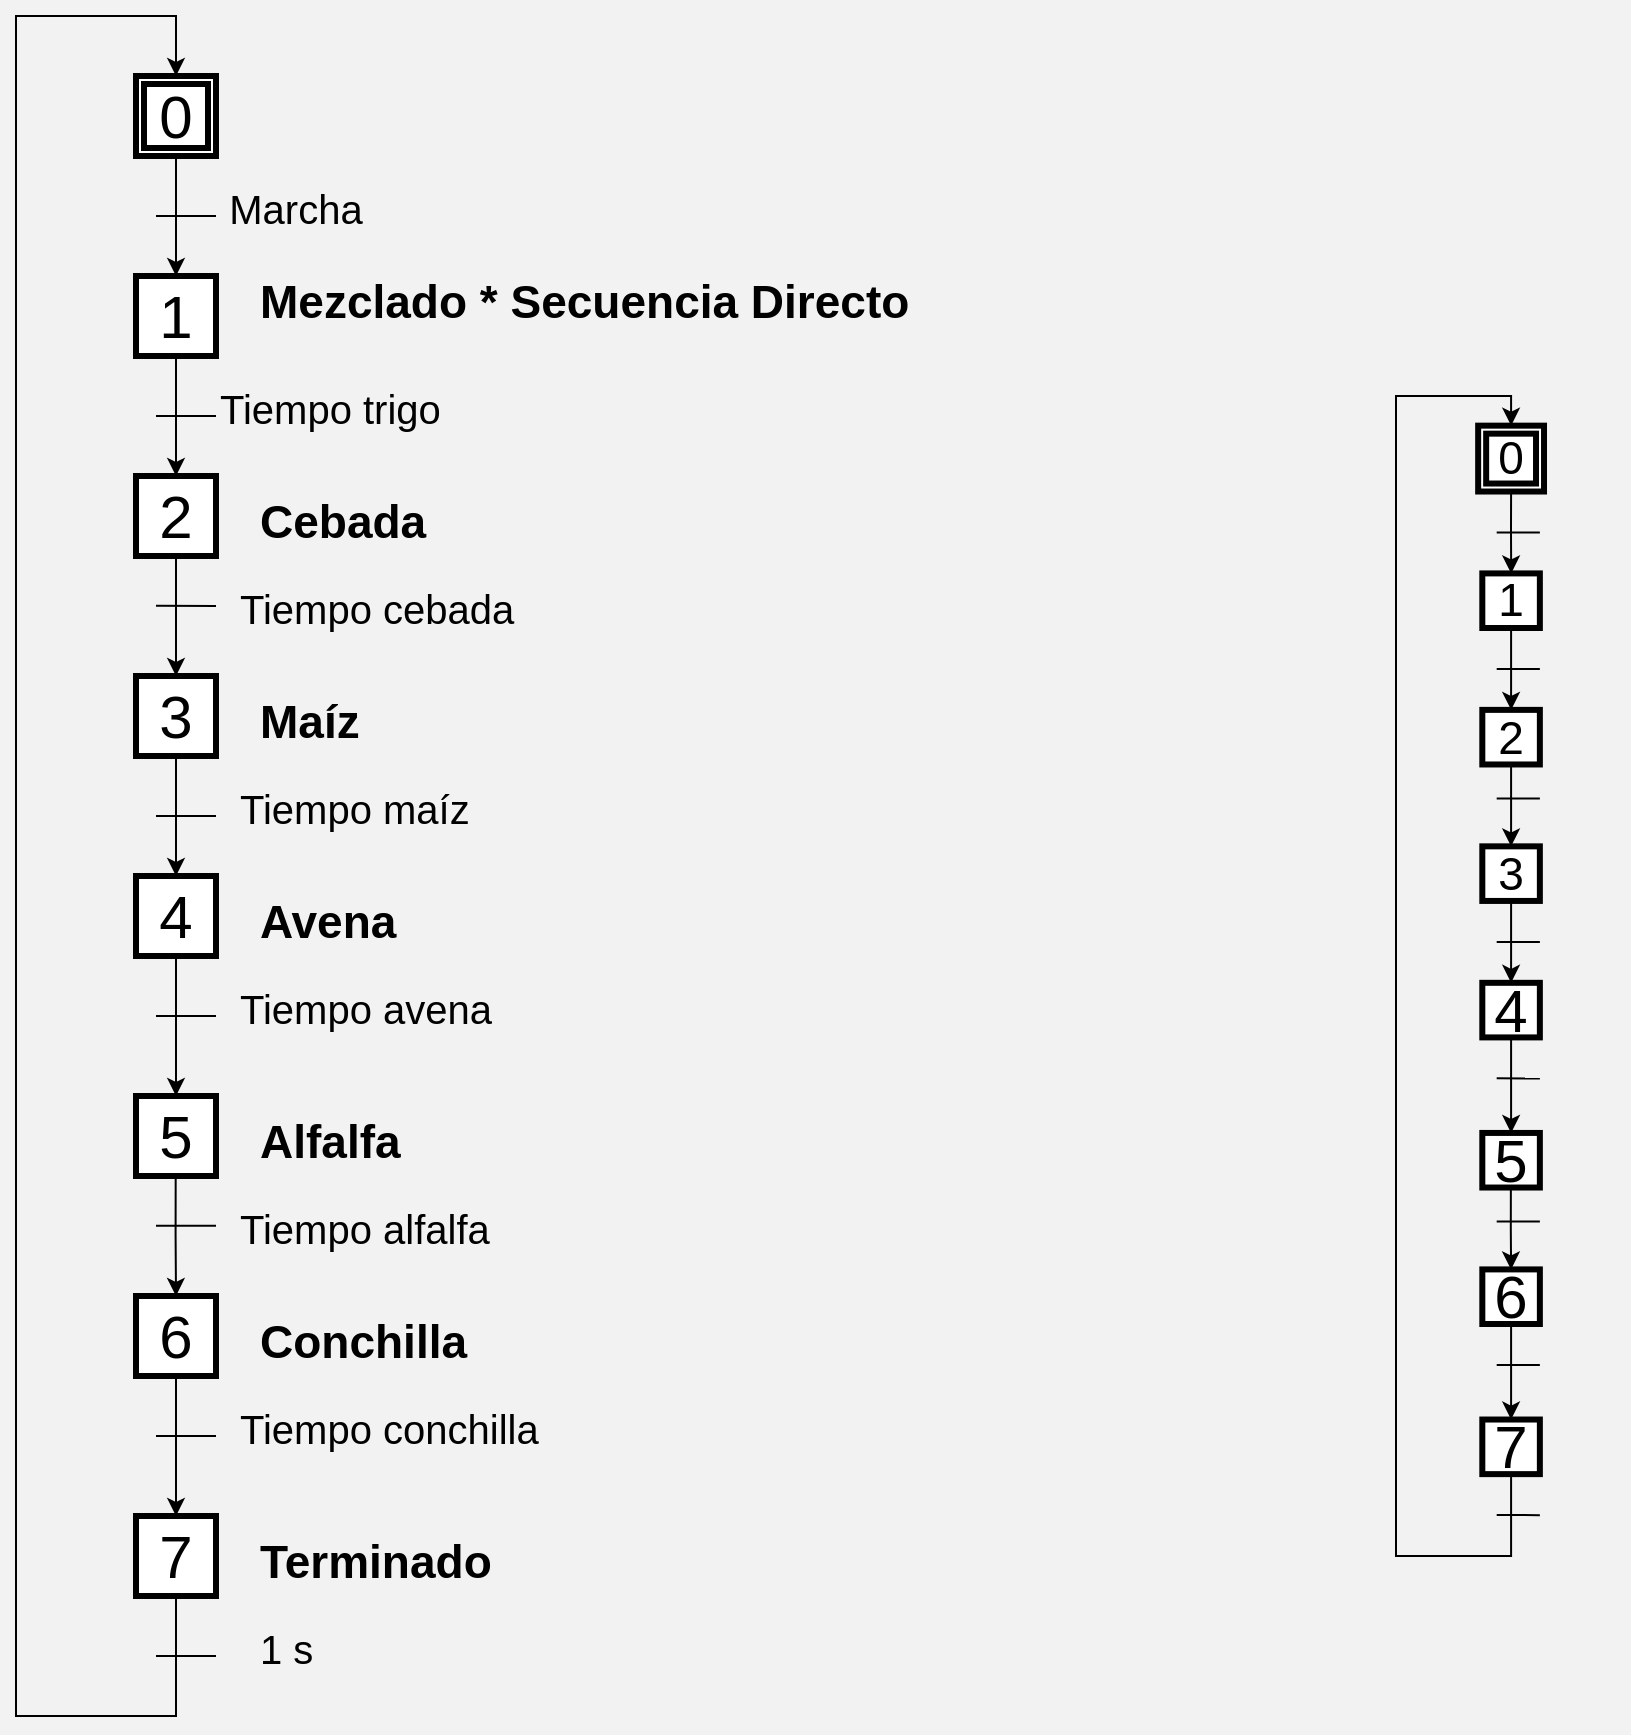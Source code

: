 <mxfile version="16.5.6" type="device"><diagram id="DnsrnJ-YHqmogV4Iuyz9" name="Page-1"><mxGraphModel dx="1387" dy="742" grid="1" gridSize="10" guides="1" tooltips="1" connect="1" arrows="1" fold="1" page="1" pageScale="1" pageWidth="1100" pageHeight="800" background="#f2f2f2" math="0" shadow="0"><root><mxCell id="0"/><mxCell id="1" parent="0"/><mxCell id="TPnKIEyEPpKQKqKIjNSY-10" style="edgeStyle=orthogonalEdgeStyle;rounded=0;orthogonalLoop=1;jettySize=auto;html=1;exitX=0.5;exitY=1;exitDx=0;exitDy=0;fontSize=54;" parent="1" source="T16NykpaYFrV56vY_k4U-1" target="TPnKIEyEPpKQKqKIjNSY-6" edge="1"><mxGeometry relative="1" as="geometry"/></mxCell><mxCell id="T16NykpaYFrV56vY_k4U-1" value="&lt;font style=&quot;font-size: 30px;&quot;&gt;0&lt;/font&gt;" style="shape=ext;double=1;whiteSpace=wrap;html=1;aspect=fixed;strokeWidth=3;fontSize=30;rounded=0;" parent="1" vertex="1"><mxGeometry x="570" y="40" width="40" height="40" as="geometry"/></mxCell><mxCell id="UIDGDE-xsw0SbV8x96C4-2" value="" style="edgeStyle=orthogonalEdgeStyle;rounded=0;orthogonalLoop=1;jettySize=auto;html=1;fontSize=30;" parent="1" source="TPnKIEyEPpKQKqKIjNSY-6" target="UIDGDE-xsw0SbV8x96C4-1" edge="1"><mxGeometry relative="1" as="geometry"/></mxCell><mxCell id="TPnKIEyEPpKQKqKIjNSY-6" value="&lt;font style=&quot;font-size: 30px&quot;&gt;1&lt;/font&gt;" style="whiteSpace=wrap;html=1;strokeColor=default;fillColor=rgba(255, 255, 255, 1);strokeWidth=3;fontSize=30;rounded=0;" parent="1" vertex="1"><mxGeometry x="570" y="140" width="40" height="40" as="geometry"/></mxCell><mxCell id="UIDGDE-xsw0SbV8x96C4-5" value="" style="edgeStyle=orthogonalEdgeStyle;rounded=0;orthogonalLoop=1;jettySize=auto;html=1;fontSize=30;" parent="1" source="UIDGDE-xsw0SbV8x96C4-1" target="UIDGDE-xsw0SbV8x96C4-4" edge="1"><mxGeometry relative="1" as="geometry"/></mxCell><mxCell id="UIDGDE-xsw0SbV8x96C4-1" value="&lt;font style=&quot;font-size: 30px&quot;&gt;2&lt;/font&gt;" style="whiteSpace=wrap;html=1;strokeColor=default;fillColor=rgba(255, 255, 255, 1);strokeWidth=3;fontSize=30;rounded=0;" parent="1" vertex="1"><mxGeometry x="570" y="240" width="40" height="40" as="geometry"/></mxCell><mxCell id="UIDGDE-xsw0SbV8x96C4-7" value="" style="edgeStyle=orthogonalEdgeStyle;rounded=0;orthogonalLoop=1;jettySize=auto;html=1;fontSize=30;" parent="1" source="UIDGDE-xsw0SbV8x96C4-4" target="UIDGDE-xsw0SbV8x96C4-6" edge="1"><mxGeometry relative="1" as="geometry"/></mxCell><mxCell id="UIDGDE-xsw0SbV8x96C4-4" value="&lt;font style=&quot;font-size: 30px&quot;&gt;3&lt;/font&gt;" style="whiteSpace=wrap;html=1;strokeColor=default;fillColor=rgba(255, 255, 255, 1);strokeWidth=3;fontSize=30;rounded=0;" parent="1" vertex="1"><mxGeometry x="570" y="340" width="40" height="40" as="geometry"/></mxCell><mxCell id="UIDGDE-xsw0SbV8x96C4-20" value="" style="edgeStyle=orthogonalEdgeStyle;rounded=0;orthogonalLoop=1;jettySize=auto;html=1;fontSize=30;fontColor=#000000;" parent="1" source="UIDGDE-xsw0SbV8x96C4-6" target="UIDGDE-xsw0SbV8x96C4-19" edge="1"><mxGeometry relative="1" as="geometry"/></mxCell><mxCell id="UIDGDE-xsw0SbV8x96C4-6" value="&lt;font style=&quot;font-size: 30px&quot;&gt;4&lt;/font&gt;" style="whiteSpace=wrap;html=1;strokeColor=default;fillColor=rgba(255, 255, 255, 1);strokeWidth=3;fontSize=30;direction=south;rounded=0;" parent="1" vertex="1"><mxGeometry x="570" y="440" width="40" height="40" as="geometry"/></mxCell><mxCell id="UIDGDE-xsw0SbV8x96C4-8" value="&lt;font style=&quot;font-size: 20px&quot;&gt;Tiempo trigo&lt;/font&gt;" style="text;html=1;strokeColor=none;fillColor=none;align=left;verticalAlign=bottom;whiteSpace=wrap;rounded=0;fontSize=54;horizontal=1;labelPosition=center;verticalLabelPosition=middle;fontColor=#000000;" parent="1" vertex="1"><mxGeometry x="610" y="180" width="230" height="50" as="geometry"/></mxCell><mxCell id="UIDGDE-xsw0SbV8x96C4-12" style="edgeStyle=orthogonalEdgeStyle;rounded=0;orthogonalLoop=1;jettySize=auto;html=1;exitX=0.5;exitY=1;exitDx=0;exitDy=0;fontSize=30;" parent="1" edge="1"><mxGeometry relative="1" as="geometry"><mxPoint x="660" y="220" as="sourcePoint"/><mxPoint x="660" y="220" as="targetPoint"/></mxGeometry></mxCell><mxCell id="UIDGDE-xsw0SbV8x96C4-14" value="&lt;span style=&quot;font-size: 20px&quot;&gt;Tiempo maíz&lt;/span&gt;" style="text;html=1;strokeColor=none;fillColor=none;align=left;verticalAlign=bottom;whiteSpace=wrap;rounded=0;fontSize=54;horizontal=1;labelPosition=center;verticalLabelPosition=middle;fontColor=#000000;" parent="1" vertex="1"><mxGeometry x="620" y="380" width="210" height="50" as="geometry"/></mxCell><mxCell id="UIDGDE-xsw0SbV8x96C4-16" value="&lt;font style=&quot;font-size: 20px&quot;&gt;Tiempo alfalfa&amp;nbsp;&lt;/font&gt;" style="text;html=1;strokeColor=none;fillColor=none;align=left;verticalAlign=bottom;whiteSpace=wrap;rounded=0;fontSize=54;horizontal=1;labelPosition=center;verticalLabelPosition=middle;fontColor=#000000;" parent="1" vertex="1"><mxGeometry x="620" y="590" width="210" height="50" as="geometry"/></mxCell><mxCell id="UIDGDE-xsw0SbV8x96C4-17" value="&lt;font style=&quot;font-size: 20px&quot;&gt;Tiempo conchilla&lt;/font&gt;" style="text;html=1;strokeColor=none;fillColor=none;align=left;verticalAlign=bottom;whiteSpace=wrap;rounded=0;fontSize=54;horizontal=1;labelPosition=center;verticalLabelPosition=middle;fontColor=#000000;" parent="1" vertex="1"><mxGeometry x="620" y="690" width="210" height="50" as="geometry"/></mxCell><mxCell id="UIDGDE-xsw0SbV8x96C4-19" value="&lt;font style=&quot;font-size: 30px&quot;&gt;5&lt;/font&gt;" style="whiteSpace=wrap;html=1;strokeColor=default;fillColor=rgba(255, 255, 255, 1);strokeWidth=3;fontSize=30;rounded=0;" parent="1" vertex="1"><mxGeometry x="570" y="550" width="40" height="40" as="geometry"/></mxCell><mxCell id="UIDGDE-xsw0SbV8x96C4-57" value="&lt;font style=&quot;font-size: 23px&quot;&gt;Maíz&amp;nbsp;&lt;/font&gt;" style="text;html=1;strokeColor=none;fillColor=none;align=left;verticalAlign=bottom;whiteSpace=wrap;rounded=0;fontSize=23;horizontal=1;labelPosition=center;verticalLabelPosition=middle;fontColor=#000000;fontStyle=1;" parent="1" vertex="1"><mxGeometry x="630" y="330" width="450" height="50" as="geometry"/></mxCell><mxCell id="UIDGDE-xsw0SbV8x96C4-58" value="&lt;font style=&quot;font-size: 23px&quot;&gt;Alfalfa&amp;nbsp;&lt;/font&gt;" style="text;html=1;strokeColor=none;fillColor=none;align=left;verticalAlign=bottom;whiteSpace=wrap;rounded=0;fontSize=23;horizontal=1;labelPosition=center;verticalLabelPosition=middle;fontColor=#000000;fontStyle=1;" parent="1" vertex="1"><mxGeometry x="630" y="540" width="450" height="50" as="geometry"/></mxCell><mxCell id="UIDGDE-xsw0SbV8x96C4-59" value="Mezclado * Secuencia Directo" style="text;html=1;strokeColor=none;fillColor=none;align=left;verticalAlign=bottom;whiteSpace=wrap;rounded=0;fontSize=23;horizontal=1;labelPosition=center;verticalLabelPosition=middle;fontColor=#000000;fontStyle=1;" parent="1" vertex="1"><mxGeometry x="630" y="120" width="430" height="50" as="geometry"/></mxCell><mxCell id="UIDGDE-xsw0SbV8x96C4-60" value="&lt;font style=&quot;font-size: 23px&quot;&gt;Conchilla&amp;nbsp;&lt;/font&gt;" style="text;html=1;strokeColor=none;fillColor=none;align=left;verticalAlign=bottom;whiteSpace=wrap;rounded=0;fontSize=23;horizontal=1;labelPosition=center;verticalLabelPosition=middle;fontColor=#000000;fontStyle=1;" parent="1" vertex="1"><mxGeometry x="630" y="640" width="410" height="50" as="geometry"/></mxCell><mxCell id="aRiNX9M01hg2bjp_YavV-4" value="&lt;span style=&quot;font-size: 20px&quot;&gt;Marcha&lt;/span&gt;" style="text;html=1;strokeColor=none;fillColor=none;align=center;verticalAlign=bottom;whiteSpace=wrap;rounded=0;fontSize=54;horizontal=1;labelPosition=center;verticalLabelPosition=middle;fontColor=#000000;" parent="1" vertex="1"><mxGeometry x="610" y="80" width="80" height="50" as="geometry"/></mxCell><mxCell id="aRiNX9M01hg2bjp_YavV-7" value="" style="endArrow=none;html=1;rounded=0;entryX=0;entryY=0.601;entryDx=0;entryDy=0;entryPerimeter=0;" parent="1" edge="1"><mxGeometry width="50" height="50" relative="1" as="geometry"><mxPoint x="580" y="510" as="sourcePoint"/><mxPoint x="610" y="510.05" as="targetPoint"/></mxGeometry></mxCell><mxCell id="aRiNX9M01hg2bjp_YavV-8" value="" style="endArrow=none;html=1;rounded=0;entryX=0;entryY=0.601;entryDx=0;entryDy=0;entryPerimeter=0;" parent="1" edge="1"><mxGeometry width="50" height="50" relative="1" as="geometry"><mxPoint x="580" y="410" as="sourcePoint"/><mxPoint x="610" y="410.05" as="targetPoint"/></mxGeometry></mxCell><mxCell id="aRiNX9M01hg2bjp_YavV-11" value="" style="endArrow=none;html=1;rounded=0;entryX=0;entryY=0.601;entryDx=0;entryDy=0;entryPerimeter=0;" parent="1" edge="1"><mxGeometry width="50" height="50" relative="1" as="geometry"><mxPoint x="580" y="304.89" as="sourcePoint"/><mxPoint x="610" y="304.94" as="targetPoint"/></mxGeometry></mxCell><mxCell id="aRiNX9M01hg2bjp_YavV-12" value="" style="endArrow=none;html=1;rounded=0;entryX=0;entryY=0.601;entryDx=0;entryDy=0;entryPerimeter=0;" parent="1" edge="1"><mxGeometry width="50" height="50" relative="1" as="geometry"><mxPoint x="580" y="210" as="sourcePoint"/><mxPoint x="610" y="210.05" as="targetPoint"/></mxGeometry></mxCell><mxCell id="aRiNX9M01hg2bjp_YavV-13" value="" style="endArrow=none;html=1;rounded=0;entryX=0;entryY=0.601;entryDx=0;entryDy=0;entryPerimeter=0;" parent="1" edge="1"><mxGeometry width="50" height="50" relative="1" as="geometry"><mxPoint x="580" y="110" as="sourcePoint"/><mxPoint x="610" y="110.05" as="targetPoint"/></mxGeometry></mxCell><mxCell id="aRiNX9M01hg2bjp_YavV-14" value="" style="endArrow=classic;html=1;rounded=0;entryX=0.5;entryY=0;entryDx=0;entryDy=0;exitX=0.5;exitY=1;exitDx=0;exitDy=0;" parent="1" source="Kmrwe34E9CngUKRtpvWa-7" target="T16NykpaYFrV56vY_k4U-1" edge="1"><mxGeometry width="50" height="50" relative="1" as="geometry"><mxPoint x="590" y="810" as="sourcePoint"/><mxPoint x="600" y="10" as="targetPoint"/><Array as="points"><mxPoint x="590" y="860"/><mxPoint x="510" y="860"/><mxPoint x="510" y="650"/><mxPoint x="510" y="10"/><mxPoint x="590" y="10"/></Array></mxGeometry></mxCell><mxCell id="Kmrwe34E9CngUKRtpvWa-1" value="&lt;span&gt;Cebada&lt;/span&gt;" style="text;html=1;strokeColor=none;fillColor=none;align=left;verticalAlign=bottom;whiteSpace=wrap;rounded=0;fontSize=23;horizontal=1;labelPosition=center;verticalLabelPosition=middle;fontColor=#000000;fontStyle=1;" parent="1" vertex="1"><mxGeometry x="630" y="230" width="390" height="50" as="geometry"/></mxCell><mxCell id="Kmrwe34E9CngUKRtpvWa-2" value="&lt;span style=&quot;font-size: 20px&quot;&gt;Tiempo cebada&lt;/span&gt;" style="text;html=1;strokeColor=none;fillColor=none;align=left;verticalAlign=bottom;whiteSpace=wrap;rounded=0;fontSize=54;horizontal=1;labelPosition=center;verticalLabelPosition=middle;fontColor=#000000;" parent="1" vertex="1"><mxGeometry x="620" y="280" width="210" height="50" as="geometry"/></mxCell><mxCell id="Kmrwe34E9CngUKRtpvWa-3" value="&lt;span&gt;Avena&amp;nbsp;&lt;/span&gt;" style="text;html=1;strokeColor=none;fillColor=none;align=left;verticalAlign=bottom;whiteSpace=wrap;rounded=0;fontSize=23;horizontal=1;labelPosition=center;verticalLabelPosition=middle;fontColor=#000000;fontStyle=1;" parent="1" vertex="1"><mxGeometry x="630" y="430" width="390" height="50" as="geometry"/></mxCell><mxCell id="Kmrwe34E9CngUKRtpvWa-4" value="&lt;span style=&quot;font-size: 20px&quot;&gt;Tiempo avena&amp;nbsp;&lt;/span&gt;" style="text;html=1;strokeColor=none;fillColor=none;align=left;verticalAlign=bottom;whiteSpace=wrap;rounded=0;fontSize=54;horizontal=1;labelPosition=center;verticalLabelPosition=middle;fontColor=#000000;" parent="1" vertex="1"><mxGeometry x="620" y="480" width="210" height="50" as="geometry"/></mxCell><mxCell id="Kmrwe34E9CngUKRtpvWa-5" value="" style="edgeStyle=orthogonalEdgeStyle;rounded=0;orthogonalLoop=1;jettySize=auto;html=1;fontSize=30;fontColor=#000000;" parent="1" source="Kmrwe34E9CngUKRtpvWa-6" target="Kmrwe34E9CngUKRtpvWa-7" edge="1"><mxGeometry relative="1" as="geometry"/></mxCell><mxCell id="Kmrwe34E9CngUKRtpvWa-6" value="&lt;font style=&quot;font-size: 30px&quot;&gt;6&lt;/font&gt;" style="whiteSpace=wrap;html=1;strokeColor=default;fillColor=rgba(255, 255, 255, 1);strokeWidth=3;fontSize=30;direction=south;rounded=0;" parent="1" vertex="1"><mxGeometry x="570" y="650" width="40" height="40" as="geometry"/></mxCell><mxCell id="Kmrwe34E9CngUKRtpvWa-7" value="&lt;font style=&quot;font-size: 30px&quot;&gt;7&lt;/font&gt;" style="whiteSpace=wrap;html=1;strokeColor=default;fillColor=rgba(255, 255, 255, 1);strokeWidth=3;fontSize=30;rounded=0;" parent="1" vertex="1"><mxGeometry x="570" y="760" width="40" height="40" as="geometry"/></mxCell><mxCell id="Kmrwe34E9CngUKRtpvWa-8" value="" style="endArrow=none;html=1;rounded=0;entryX=0;entryY=0.601;entryDx=0;entryDy=0;entryPerimeter=0;" parent="1" edge="1"><mxGeometry width="50" height="50" relative="1" as="geometry"><mxPoint x="580.0" y="720" as="sourcePoint"/><mxPoint x="610.0" y="720.05" as="targetPoint"/></mxGeometry></mxCell><mxCell id="Kmrwe34E9CngUKRtpvWa-9" value="" style="edgeStyle=orthogonalEdgeStyle;rounded=0;orthogonalLoop=1;jettySize=auto;html=1;fontSize=30;fontColor=#000000;entryX=0;entryY=0.5;entryDx=0;entryDy=0;" parent="1" target="Kmrwe34E9CngUKRtpvWa-6" edge="1"><mxGeometry relative="1" as="geometry"><mxPoint x="589.84" y="590" as="sourcePoint"/><mxPoint x="590" y="650" as="targetPoint"/><Array as="points"><mxPoint x="590" y="620"/></Array></mxGeometry></mxCell><mxCell id="Kmrwe34E9CngUKRtpvWa-10" value="" style="endArrow=none;html=1;rounded=0;entryX=0;entryY=0.601;entryDx=0;entryDy=0;entryPerimeter=0;" parent="1" edge="1"><mxGeometry width="50" height="50" relative="1" as="geometry"><mxPoint x="580.0" y="614.84" as="sourcePoint"/><mxPoint x="610.0" y="614.89" as="targetPoint"/></mxGeometry></mxCell><mxCell id="Kmrwe34E9CngUKRtpvWa-12" value="" style="endArrow=none;html=1;rounded=0;entryX=0;entryY=0.601;entryDx=0;entryDy=0;entryPerimeter=0;" parent="1" edge="1"><mxGeometry width="50" height="50" relative="1" as="geometry"><mxPoint x="580.0" y="830" as="sourcePoint"/><mxPoint x="610.0" y="830.05" as="targetPoint"/></mxGeometry></mxCell><mxCell id="Kmrwe34E9CngUKRtpvWa-14" value="&lt;span style=&quot;font-size: 20px&quot;&gt;1 s&lt;/span&gt;" style="text;html=1;strokeColor=none;fillColor=none;align=left;verticalAlign=bottom;whiteSpace=wrap;rounded=0;fontSize=54;horizontal=1;labelPosition=center;verticalLabelPosition=middle;fontColor=#000000;" parent="1" vertex="1"><mxGeometry x="630" y="800" width="350" height="50" as="geometry"/></mxCell><mxCell id="_t4smYvTA5RvtPLwpFzk-1" value="&lt;font style=&quot;font-size: 23px&quot;&gt;Terminado&lt;/font&gt;" style="text;html=1;strokeColor=none;fillColor=none;align=left;verticalAlign=bottom;whiteSpace=wrap;rounded=0;fontSize=23;horizontal=1;labelPosition=center;verticalLabelPosition=middle;fontColor=#000000;fontStyle=1;" parent="1" vertex="1"><mxGeometry x="630" y="750" width="410" height="50" as="geometry"/></mxCell><mxCell id="egsb7A5KSYGG4EvIx131-122" value="" style="group" vertex="1" connectable="0" parent="1"><mxGeometry x="1200" y="200" width="107.895" height="580" as="geometry"/></mxCell><mxCell id="egsb7A5KSYGG4EvIx131-76" value="&lt;font style=&quot;font-size: 23px;&quot;&gt;0&lt;/font&gt;" style="shape=ext;double=1;whiteSpace=wrap;html=1;aspect=fixed;strokeWidth=3;fontSize=23;rounded=0;container=0;" vertex="1" parent="egsb7A5KSYGG4EvIx131-122"><mxGeometry x="41.08" y="14.83" width="32.93" height="32.93" as="geometry"/></mxCell><mxCell id="egsb7A5KSYGG4EvIx131-78" value="&lt;font style=&quot;font-size: 23px;&quot;&gt;1&lt;/font&gt;" style="whiteSpace=wrap;html=1;strokeColor=default;fillColor=rgba(255, 255, 255, 1);strokeWidth=3;fontSize=23;rounded=0;container=0;" vertex="1" parent="egsb7A5KSYGG4EvIx131-122"><mxGeometry x="43.158" y="88.706" width="28.772" height="27.294" as="geometry"/></mxCell><mxCell id="egsb7A5KSYGG4EvIx131-75" style="edgeStyle=orthogonalEdgeStyle;rounded=0;orthogonalLoop=1;jettySize=auto;html=1;exitX=0.5;exitY=1;exitDx=0;exitDy=0;fontSize=54;" edge="1" parent="egsb7A5KSYGG4EvIx131-122" source="egsb7A5KSYGG4EvIx131-76" target="egsb7A5KSYGG4EvIx131-78"><mxGeometry relative="1" as="geometry"/></mxCell><mxCell id="egsb7A5KSYGG4EvIx131-80" value="&lt;font style=&quot;font-size: 23px;&quot;&gt;2&lt;/font&gt;" style="whiteSpace=wrap;html=1;strokeColor=default;fillColor=rgba(255, 255, 255, 1);strokeWidth=3;fontSize=23;rounded=0;container=0;" vertex="1" parent="egsb7A5KSYGG4EvIx131-122"><mxGeometry x="43.158" y="156.941" width="28.772" height="27.294" as="geometry"/></mxCell><mxCell id="egsb7A5KSYGG4EvIx131-77" value="" style="edgeStyle=orthogonalEdgeStyle;rounded=0;orthogonalLoop=1;jettySize=auto;html=1;fontSize=30;" edge="1" parent="egsb7A5KSYGG4EvIx131-122" source="egsb7A5KSYGG4EvIx131-78" target="egsb7A5KSYGG4EvIx131-80"><mxGeometry relative="1" as="geometry"/></mxCell><mxCell id="egsb7A5KSYGG4EvIx131-82" value="&lt;font style=&quot;font-size: 23px;&quot;&gt;3&lt;/font&gt;" style="whiteSpace=wrap;html=1;strokeColor=default;fillColor=rgba(255, 255, 255, 1);strokeWidth=3;fontSize=23;rounded=0;container=0;" vertex="1" parent="egsb7A5KSYGG4EvIx131-122"><mxGeometry x="43.158" y="225.176" width="28.772" height="27.294" as="geometry"/></mxCell><mxCell id="egsb7A5KSYGG4EvIx131-79" value="" style="edgeStyle=orthogonalEdgeStyle;rounded=0;orthogonalLoop=1;jettySize=auto;html=1;fontSize=30;" edge="1" parent="egsb7A5KSYGG4EvIx131-122" source="egsb7A5KSYGG4EvIx131-80" target="egsb7A5KSYGG4EvIx131-82"><mxGeometry relative="1" as="geometry"/></mxCell><mxCell id="egsb7A5KSYGG4EvIx131-84" value="&lt;font style=&quot;font-size: 30px&quot;&gt;4&lt;/font&gt;" style="whiteSpace=wrap;html=1;strokeColor=default;fillColor=rgba(255, 255, 255, 1);strokeWidth=3;fontSize=30;direction=south;rounded=0;container=0;" vertex="1" parent="egsb7A5KSYGG4EvIx131-122"><mxGeometry x="43.158" y="293.412" width="28.772" height="27.294" as="geometry"/></mxCell><mxCell id="egsb7A5KSYGG4EvIx131-81" value="" style="edgeStyle=orthogonalEdgeStyle;rounded=0;orthogonalLoop=1;jettySize=auto;html=1;fontSize=30;" edge="1" parent="egsb7A5KSYGG4EvIx131-122" source="egsb7A5KSYGG4EvIx131-82" target="egsb7A5KSYGG4EvIx131-84"><mxGeometry relative="1" as="geometry"/></mxCell><mxCell id="egsb7A5KSYGG4EvIx131-86" style="edgeStyle=orthogonalEdgeStyle;rounded=0;orthogonalLoop=1;jettySize=auto;html=1;exitX=0.5;exitY=1;exitDx=0;exitDy=0;fontSize=30;" edge="1" parent="egsb7A5KSYGG4EvIx131-122"><mxGeometry relative="1" as="geometry"><mxPoint x="107.895" y="143.294" as="sourcePoint"/><mxPoint x="107.895" y="143.294" as="targetPoint"/></mxGeometry></mxCell><mxCell id="egsb7A5KSYGG4EvIx131-90" value="&lt;font style=&quot;font-size: 30px&quot;&gt;5&lt;/font&gt;" style="whiteSpace=wrap;html=1;strokeColor=default;fillColor=rgba(255, 255, 255, 1);strokeWidth=3;fontSize=30;rounded=0;container=0;" vertex="1" parent="egsb7A5KSYGG4EvIx131-122"><mxGeometry x="43.158" y="368.471" width="28.772" height="27.294" as="geometry"/></mxCell><mxCell id="egsb7A5KSYGG4EvIx131-83" value="" style="edgeStyle=orthogonalEdgeStyle;rounded=0;orthogonalLoop=1;jettySize=auto;html=1;fontSize=30;fontColor=#000000;" edge="1" parent="egsb7A5KSYGG4EvIx131-122" source="egsb7A5KSYGG4EvIx131-84" target="egsb7A5KSYGG4EvIx131-90"><mxGeometry relative="1" as="geometry"/></mxCell><mxCell id="egsb7A5KSYGG4EvIx131-96" value="" style="endArrow=none;html=1;rounded=0;entryX=0;entryY=0.601;entryDx=0;entryDy=0;entryPerimeter=0;" edge="1" parent="egsb7A5KSYGG4EvIx131-122"><mxGeometry width="50" height="50" relative="1" as="geometry"><mxPoint x="50.351" y="341.176" as="sourcePoint"/><mxPoint x="71.93" y="341.211" as="targetPoint"/></mxGeometry></mxCell><mxCell id="egsb7A5KSYGG4EvIx131-97" value="" style="endArrow=none;html=1;rounded=0;entryX=0;entryY=0.601;entryDx=0;entryDy=0;entryPerimeter=0;" edge="1" parent="egsb7A5KSYGG4EvIx131-122"><mxGeometry width="50" height="50" relative="1" as="geometry"><mxPoint x="50.351" y="272.941" as="sourcePoint"/><mxPoint x="71.93" y="272.975" as="targetPoint"/></mxGeometry></mxCell><mxCell id="egsb7A5KSYGG4EvIx131-98" value="" style="endArrow=none;html=1;rounded=0;entryX=0;entryY=0.601;entryDx=0;entryDy=0;entryPerimeter=0;" edge="1" parent="egsb7A5KSYGG4EvIx131-122"><mxGeometry width="50" height="50" relative="1" as="geometry"><mxPoint x="50.351" y="201.219" as="sourcePoint"/><mxPoint x="71.93" y="201.253" as="targetPoint"/></mxGeometry></mxCell><mxCell id="egsb7A5KSYGG4EvIx131-99" value="" style="endArrow=none;html=1;rounded=0;entryX=0;entryY=0.601;entryDx=0;entryDy=0;entryPerimeter=0;" edge="1" parent="egsb7A5KSYGG4EvIx131-122"><mxGeometry width="50" height="50" relative="1" as="geometry"><mxPoint x="50.351" y="136.471" as="sourcePoint"/><mxPoint x="71.93" y="136.505" as="targetPoint"/></mxGeometry></mxCell><mxCell id="egsb7A5KSYGG4EvIx131-100" value="" style="endArrow=none;html=1;rounded=0;entryX=0;entryY=0.601;entryDx=0;entryDy=0;entryPerimeter=0;" edge="1" parent="egsb7A5KSYGG4EvIx131-122"><mxGeometry width="50" height="50" relative="1" as="geometry"><mxPoint x="50.351" y="68.235" as="sourcePoint"/><mxPoint x="71.93" y="68.269" as="targetPoint"/></mxGeometry></mxCell><mxCell id="egsb7A5KSYGG4EvIx131-101" value="" style="endArrow=classic;html=1;rounded=0;entryX=0.5;entryY=0;entryDx=0;entryDy=0;exitX=0.5;exitY=1;exitDx=0;exitDy=0;" edge="1" parent="egsb7A5KSYGG4EvIx131-122" source="egsb7A5KSYGG4EvIx131-108" target="egsb7A5KSYGG4EvIx131-76"><mxGeometry width="50" height="50" relative="1" as="geometry"><mxPoint x="57.544" y="545.882" as="sourcePoint"/><mxPoint x="64.737" as="targetPoint"/><Array as="points"><mxPoint x="57.544" y="580"/><mxPoint y="580"/><mxPoint y="436.706"/><mxPoint/><mxPoint x="57.544"/></Array></mxGeometry></mxCell><mxCell id="egsb7A5KSYGG4EvIx131-107" value="&lt;font style=&quot;font-size: 30px&quot;&gt;6&lt;/font&gt;" style="whiteSpace=wrap;html=1;strokeColor=default;fillColor=rgba(255, 255, 255, 1);strokeWidth=3;fontSize=30;direction=south;rounded=0;container=0;" vertex="1" parent="egsb7A5KSYGG4EvIx131-122"><mxGeometry x="43.158" y="436.706" width="28.772" height="27.294" as="geometry"/></mxCell><mxCell id="egsb7A5KSYGG4EvIx131-108" value="&lt;font style=&quot;font-size: 30px&quot;&gt;7&lt;/font&gt;" style="whiteSpace=wrap;html=1;strokeColor=default;fillColor=rgba(255, 255, 255, 1);strokeWidth=3;fontSize=30;rounded=0;container=0;" vertex="1" parent="egsb7A5KSYGG4EvIx131-122"><mxGeometry x="43.158" y="511.765" width="28.772" height="27.294" as="geometry"/></mxCell><mxCell id="egsb7A5KSYGG4EvIx131-106" value="" style="edgeStyle=orthogonalEdgeStyle;rounded=0;orthogonalLoop=1;jettySize=auto;html=1;fontSize=30;fontColor=#000000;" edge="1" parent="egsb7A5KSYGG4EvIx131-122" source="egsb7A5KSYGG4EvIx131-107" target="egsb7A5KSYGG4EvIx131-108"><mxGeometry relative="1" as="geometry"/></mxCell><mxCell id="egsb7A5KSYGG4EvIx131-109" value="" style="endArrow=none;html=1;rounded=0;entryX=0;entryY=0.601;entryDx=0;entryDy=0;entryPerimeter=0;" edge="1" parent="egsb7A5KSYGG4EvIx131-122"><mxGeometry width="50" height="50" relative="1" as="geometry"><mxPoint x="50.351" y="484.471" as="sourcePoint"/><mxPoint x="71.93" y="484.505" as="targetPoint"/></mxGeometry></mxCell><mxCell id="egsb7A5KSYGG4EvIx131-110" value="" style="edgeStyle=orthogonalEdgeStyle;rounded=0;orthogonalLoop=1;jettySize=auto;html=1;fontSize=30;fontColor=#000000;entryX=0;entryY=0.5;entryDx=0;entryDy=0;" edge="1" parent="egsb7A5KSYGG4EvIx131-122" target="egsb7A5KSYGG4EvIx131-107"><mxGeometry relative="1" as="geometry"><mxPoint x="57.429" y="395.765" as="sourcePoint"/><mxPoint x="57.544" y="436.706" as="targetPoint"/><Array as="points"><mxPoint x="57.544" y="416.235"/></Array></mxGeometry></mxCell><mxCell id="egsb7A5KSYGG4EvIx131-111" value="" style="endArrow=none;html=1;rounded=0;entryX=0;entryY=0.601;entryDx=0;entryDy=0;entryPerimeter=0;" edge="1" parent="egsb7A5KSYGG4EvIx131-122"><mxGeometry width="50" height="50" relative="1" as="geometry"><mxPoint x="50.351" y="412.714" as="sourcePoint"/><mxPoint x="71.93" y="412.748" as="targetPoint"/></mxGeometry></mxCell><mxCell id="egsb7A5KSYGG4EvIx131-112" value="" style="endArrow=none;html=1;rounded=0;entryX=0;entryY=0.601;entryDx=0;entryDy=0;entryPerimeter=0;" edge="1" parent="egsb7A5KSYGG4EvIx131-122"><mxGeometry width="50" height="50" relative="1" as="geometry"><mxPoint x="50.351" y="559.529" as="sourcePoint"/><mxPoint x="71.93" y="559.564" as="targetPoint"/></mxGeometry></mxCell></root></mxGraphModel></diagram></mxfile>